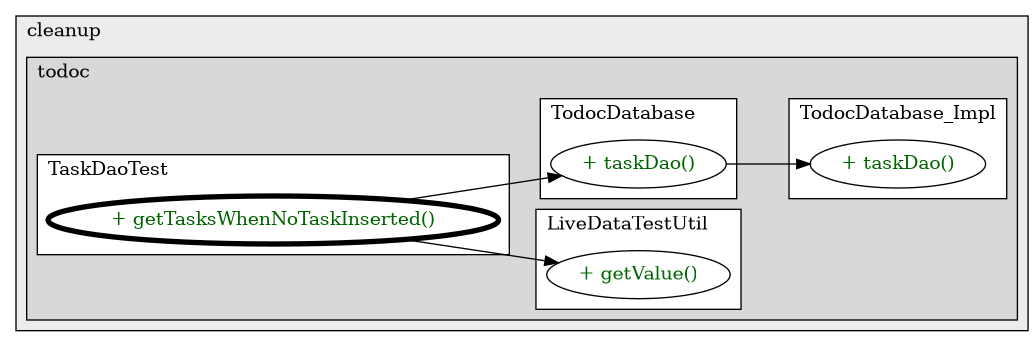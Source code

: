 @startuml

/' diagram meta data start
config=CallConfiguration;
{
  "rootMethod": "com.cleanup.todoc.todoc.TaskDaoTest#getTasksWhenNoTaskInserted()",
  "projectClassification": {
    "searchMode": "OpenProject", // OpenProject, AllProjects
    "includedProjects": "",
    "pathEndKeywords": "*.impl",
    "isClientPath": "",
    "isClientName": "",
    "isTestPath": "",
    "isTestName": "",
    "isMappingPath": "",
    "isMappingName": "",
    "isDataAccessPath": "",
    "isDataAccessName": "",
    "isDataStructurePath": "",
    "isDataStructureName": "",
    "isInterfaceStructuresPath": "",
    "isInterfaceStructuresName": "",
    "isEntryPointPath": "",
    "isEntryPointName": ""
  },
  "graphRestriction": {
    "classPackageExcludeFilter": "",
    "classPackageIncludeFilter": "",
    "classNameExcludeFilter": "",
    "classNameIncludeFilter": "",
    "methodNameExcludeFilter": "",
    "methodNameIncludeFilter": "",
    "removeByInheritance": "", // inheritance/annotation based filtering is done in a second step
    "removeByAnnotation": "",
    "removeByClassPackage": "", // cleanup the graph after inheritance/annotation based filtering is done
    "removeByClassName": "",
    "cutMappings": false,
    "cutEnum": true,
    "cutTests": true,
    "cutClient": true,
    "cutDataAccess": true,
    "cutInterfaceStructures": true,
    "cutDataStructures": true,
    "cutGetterAndSetter": true,
    "cutConstructors": true
  },
  "graphTraversal": {
    "forwardDepth": 3,
    "backwardDepth": 3,
    "classPackageExcludeFilter": "",
    "classPackageIncludeFilter": "",
    "classNameExcludeFilter": "",
    "classNameIncludeFilter": "",
    "methodNameExcludeFilter": "",
    "methodNameIncludeFilter": "",
    "hideMappings": false,
    "hideDataStructures": false,
    "hidePrivateMethods": true,
    "hideInterfaceCalls": true, // indirection: implementation -> interface (is hidden) -> implementation
    "onlyShowApplicationEntryPoints": false // root node is included
  },
  "details": {
    "aggregation": "GroupByClass", // ByClass, GroupByClass, None
    "showMethodParametersTypes": false,
    "showMethodParametersNames": false,
    "showMethodReturnType": false,
    "showPackageLevels": 2,
    "showCallOrder": false,
    "edgeMode": "MethodsOnly", // TypesOnly, MethodsOnly, TypesAndMethods, MethodsAndDirectTypeUsage
    "showDetailedClassStructure": false
  },
  "rootClass": "com.cleanup.todoc.todoc.TaskDaoTest"
}
diagram meta data end '/



digraph g {
    rankdir="LR"
    splines=polyline
    

'nodes 
subgraph cluster_856774308 { 
   	label=cleanup
	labeljust=l
	fillcolor="#ececec"
	style=filled
   
   subgraph cluster_1925994771 { 
   	label=todoc
	labeljust=l
	fillcolor="#d8d8d8"
	style=filled
   
   subgraph cluster_1314865664 { 
   	label=LiveDataTestUtil
	labeljust=l
	fillcolor=white
	style=filled
   
   LiveDataTestUtil2016251432XXXgetValue1923338512[
	label="+ getValue()"
	style=filled
	fillcolor=white
	tooltip="LiveDataTestUtil

null"
	fontcolor=darkgreen
];
} 

subgraph cluster_1646619053 { 
   	label=TodocDatabase
	labeljust=l
	fillcolor=white
	style=filled
   
   TodocDatabase1426069251XXXtaskDao0[
	label="+ taskDao()"
	style=filled
	fillcolor=white
	tooltip="TodocDatabase

null"
	fontcolor=darkgreen
];
} 

subgraph cluster_2039993966 { 
   	label=TodocDatabase_Impl
	labeljust=l
	fillcolor=white
	style=filled
   
   TodocDatabase_Impl1426069251XXXtaskDao0[
	label="+ taskDao()"
	style=filled
	fillcolor=white
	tooltip="TodocDatabase_Impl

null"
	fontcolor=darkgreen
];
} 

subgraph cluster_706577862 { 
   	label=TaskDaoTest
	labeljust=l
	fillcolor=white
	style=filled
   
   TaskDaoTest2012268629XXXgetTasksWhenNoTaskInserted0[
	label="+ getTasksWhenNoTaskInserted()"
	style=filled
	fillcolor=white
	tooltip="TaskDaoTest

null"
	penwidth=4
	fontcolor=darkgreen
];
} 
} 
} 

'edges    
TaskDaoTest2012268629XXXgetTasksWhenNoTaskInserted0 -> LiveDataTestUtil2016251432XXXgetValue1923338512;
TaskDaoTest2012268629XXXgetTasksWhenNoTaskInserted0 -> TodocDatabase1426069251XXXtaskDao0;
TodocDatabase1426069251XXXtaskDao0 -> TodocDatabase_Impl1426069251XXXtaskDao0;
    
}
@enduml